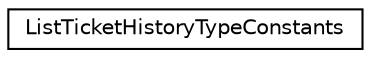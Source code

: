 digraph "Иерархия классов. Графический вид."
{
 // LATEX_PDF_SIZE
  edge [fontname="Helvetica",fontsize="10",labelfontname="Helvetica",labelfontsize="10"];
  node [fontname="Helvetica",fontsize="10",shape=record];
  rankdir="LR";
  Node0 [label="ListTicketHistoryTypeConstants",height=0.2,width=0.4,color="black", fillcolor="white", style="filled",URL="$class_app_1_1_core_1_1_constants_1_1_list_ticket_history_type_constants.html",tooltip="Содержит список констант идентификаторов типов событий работы с поручением. Далее используется в клас..."];
}
